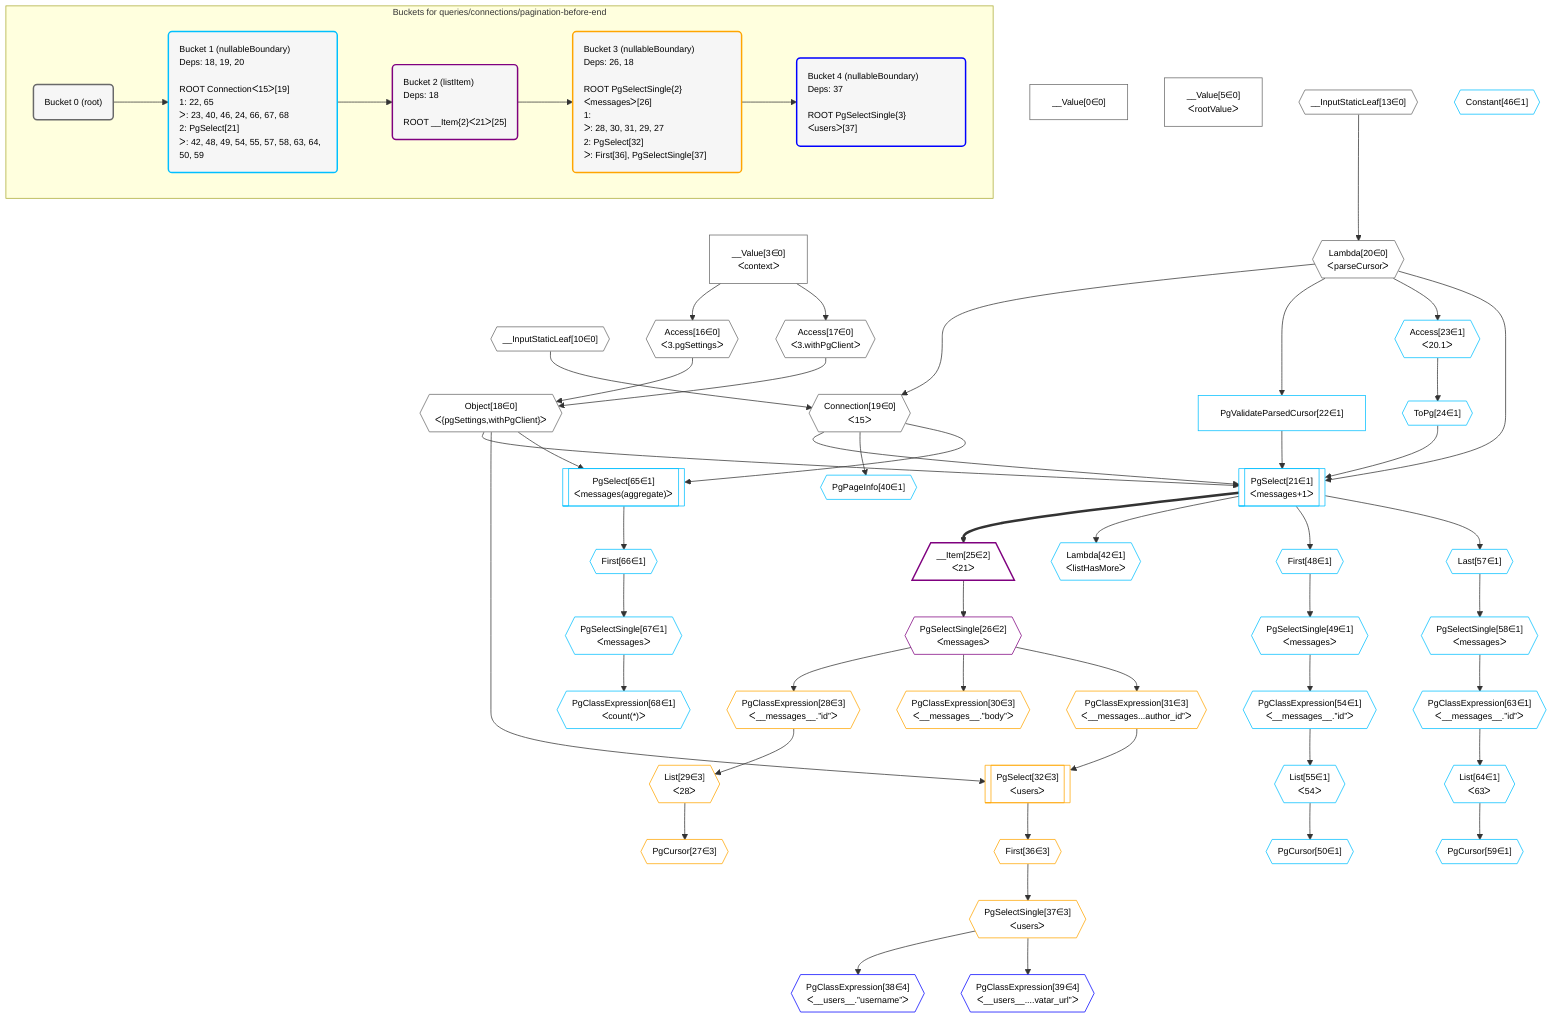 %%{init: {'themeVariables': { 'fontSize': '12px'}}}%%
graph TD
    classDef path fill:#eee,stroke:#000,color:#000
    classDef plan fill:#fff,stroke-width:1px,color:#000
    classDef itemplan fill:#fff,stroke-width:2px,color:#000
    classDef unbatchedplan fill:#dff,stroke-width:1px,color:#000
    classDef sideeffectplan fill:#fcc,stroke-width:2px,color:#000
    classDef bucket fill:#f6f6f6,color:#000,stroke-width:2px,text-align:left


    %% define steps
    __Value0["__Value[0∈0]"]:::plan
    __Value3["__Value[3∈0]<br />ᐸcontextᐳ"]:::plan
    __Value5["__Value[5∈0]<br />ᐸrootValueᐳ"]:::plan
    __InputStaticLeaf10{{"__InputStaticLeaf[10∈0]"}}:::plan
    __InputStaticLeaf13{{"__InputStaticLeaf[13∈0]"}}:::plan
    Access16{{"Access[16∈0]<br />ᐸ3.pgSettingsᐳ"}}:::plan
    Access17{{"Access[17∈0]<br />ᐸ3.withPgClientᐳ"}}:::plan
    Object18{{"Object[18∈0]<br />ᐸ{pgSettings,withPgClient}ᐳ"}}:::plan
    Lambda20{{"Lambda[20∈0]<br />ᐸparseCursorᐳ"}}:::plan
    Connection19{{"Connection[19∈0]<br />ᐸ15ᐳ"}}:::plan
    PgValidateParsedCursor22["PgValidateParsedCursor[22∈1]"]:::plan
    Access23{{"Access[23∈1]<br />ᐸ20.1ᐳ"}}:::plan
    ToPg24{{"ToPg[24∈1]"}}:::plan
    PgSelect21[["PgSelect[21∈1]<br />ᐸmessages+1ᐳ"]]:::plan
    __Item25[/"__Item[25∈2]<br />ᐸ21ᐳ"\]:::itemplan
    PgSelectSingle26{{"PgSelectSingle[26∈2]<br />ᐸmessagesᐳ"}}:::plan
    PgClassExpression28{{"PgClassExpression[28∈3]<br />ᐸ__messages__.”id”ᐳ"}}:::plan
    List29{{"List[29∈3]<br />ᐸ28ᐳ"}}:::plan
    PgCursor27{{"PgCursor[27∈3]"}}:::plan
    PgClassExpression30{{"PgClassExpression[30∈3]<br />ᐸ__messages__.”body”ᐳ"}}:::plan
    PgClassExpression31{{"PgClassExpression[31∈3]<br />ᐸ__messages...author_id”ᐳ"}}:::plan
    PgSelect32[["PgSelect[32∈3]<br />ᐸusersᐳ"]]:::plan
    First36{{"First[36∈3]"}}:::plan
    PgSelectSingle37{{"PgSelectSingle[37∈3]<br />ᐸusersᐳ"}}:::plan
    PgClassExpression38{{"PgClassExpression[38∈4]<br />ᐸ__users__.”username”ᐳ"}}:::plan
    PgClassExpression39{{"PgClassExpression[39∈4]<br />ᐸ__users__....vatar_url”ᐳ"}}:::plan
    PgPageInfo40{{"PgPageInfo[40∈1]"}}:::plan
    Lambda42{{"Lambda[42∈1]<br />ᐸlistHasMoreᐳ"}}:::plan
    Constant46{{"Constant[46∈1]"}}:::plan
    First48{{"First[48∈1]"}}:::plan
    PgSelectSingle49{{"PgSelectSingle[49∈1]<br />ᐸmessagesᐳ"}}:::plan
    PgClassExpression54{{"PgClassExpression[54∈1]<br />ᐸ__messages__.”id”ᐳ"}}:::plan
    List55{{"List[55∈1]<br />ᐸ54ᐳ"}}:::plan
    PgCursor50{{"PgCursor[50∈1]"}}:::plan
    Last57{{"Last[57∈1]"}}:::plan
    PgSelectSingle58{{"PgSelectSingle[58∈1]<br />ᐸmessagesᐳ"}}:::plan
    PgClassExpression63{{"PgClassExpression[63∈1]<br />ᐸ__messages__.”id”ᐳ"}}:::plan
    List64{{"List[64∈1]<br />ᐸ63ᐳ"}}:::plan
    PgCursor59{{"PgCursor[59∈1]"}}:::plan
    PgSelect65[["PgSelect[65∈1]<br />ᐸmessages(aggregate)ᐳ"]]:::plan
    First66{{"First[66∈1]"}}:::plan
    PgSelectSingle67{{"PgSelectSingle[67∈1]<br />ᐸmessagesᐳ"}}:::plan
    PgClassExpression68{{"PgClassExpression[68∈1]<br />ᐸcount(*)ᐳ"}}:::plan

    %% plan dependencies
    __Value3 --> Access16
    __Value3 --> Access17
    Access16 & Access17 --> Object18
    __InputStaticLeaf13 --> Lambda20
    __InputStaticLeaf10 & Lambda20 --> Connection19
    Lambda20 --> PgValidateParsedCursor22
    Lambda20 --> Access23
    Access23 --> ToPg24
    Object18 & Connection19 & Lambda20 & PgValidateParsedCursor22 & ToPg24 --> PgSelect21
    PgSelect21 ==> __Item25
    __Item25 --> PgSelectSingle26
    PgSelectSingle26 --> PgClassExpression28
    PgClassExpression28 --> List29
    List29 --> PgCursor27
    PgSelectSingle26 --> PgClassExpression30
    PgSelectSingle26 --> PgClassExpression31
    Object18 & PgClassExpression31 --> PgSelect32
    PgSelect32 --> First36
    First36 --> PgSelectSingle37
    PgSelectSingle37 --> PgClassExpression38
    PgSelectSingle37 --> PgClassExpression39
    Connection19 --> PgPageInfo40
    PgSelect21 --> Lambda42
    PgSelect21 --> First48
    First48 --> PgSelectSingle49
    PgSelectSingle49 --> PgClassExpression54
    PgClassExpression54 --> List55
    List55 --> PgCursor50
    PgSelect21 --> Last57
    Last57 --> PgSelectSingle58
    PgSelectSingle58 --> PgClassExpression63
    PgClassExpression63 --> List64
    List64 --> PgCursor59
    Object18 & Connection19 --> PgSelect65
    PgSelect65 --> First66
    First66 --> PgSelectSingle67
    PgSelectSingle67 --> PgClassExpression68

    subgraph "Buckets for queries/connections/pagination-before-end"
    Bucket0("Bucket 0 (root)"):::bucket
    classDef bucket0 stroke:#696969
    class Bucket0,__Value0,__Value3,__Value5,__InputStaticLeaf10,__InputStaticLeaf13,Access16,Access17,Object18,Connection19,Lambda20 bucket0
    Bucket1("Bucket 1 (nullableBoundary)<br />Deps: 18, 19, 20<br /><br />ROOT Connectionᐸ15ᐳ[19]<br />1: 22, 65<br />ᐳ: 23, 40, 46, 24, 66, 67, 68<br />2: PgSelect[21]<br />ᐳ: 42, 48, 49, 54, 55, 57, 58, 63, 64, 50, 59"):::bucket
    classDef bucket1 stroke:#00bfff
    class Bucket1,PgSelect21,PgValidateParsedCursor22,Access23,ToPg24,PgPageInfo40,Lambda42,Constant46,First48,PgSelectSingle49,PgCursor50,PgClassExpression54,List55,Last57,PgSelectSingle58,PgCursor59,PgClassExpression63,List64,PgSelect65,First66,PgSelectSingle67,PgClassExpression68 bucket1
    Bucket2("Bucket 2 (listItem)<br />Deps: 18<br /><br />ROOT __Item{2}ᐸ21ᐳ[25]"):::bucket
    classDef bucket2 stroke:#7f007f
    class Bucket2,__Item25,PgSelectSingle26 bucket2
    Bucket3("Bucket 3 (nullableBoundary)<br />Deps: 26, 18<br /><br />ROOT PgSelectSingle{2}ᐸmessagesᐳ[26]<br />1: <br />ᐳ: 28, 30, 31, 29, 27<br />2: PgSelect[32]<br />ᐳ: First[36], PgSelectSingle[37]"):::bucket
    classDef bucket3 stroke:#ffa500
    class Bucket3,PgCursor27,PgClassExpression28,List29,PgClassExpression30,PgClassExpression31,PgSelect32,First36,PgSelectSingle37 bucket3
    Bucket4("Bucket 4 (nullableBoundary)<br />Deps: 37<br /><br />ROOT PgSelectSingle{3}ᐸusersᐳ[37]"):::bucket
    classDef bucket4 stroke:#0000ff
    class Bucket4,PgClassExpression38,PgClassExpression39 bucket4
    Bucket0 --> Bucket1
    Bucket1 --> Bucket2
    Bucket2 --> Bucket3
    Bucket3 --> Bucket4
    end